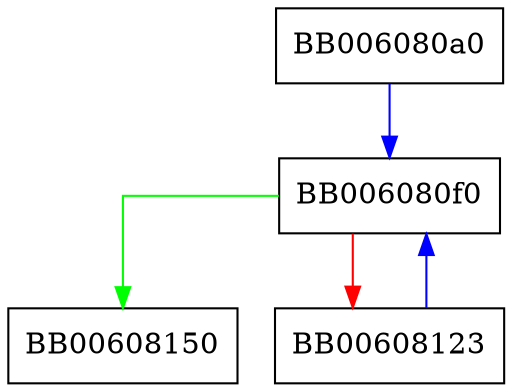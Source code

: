 digraph gcm_gmult_4bit {
  node [shape="box"];
  graph [splines=ortho];
  BB006080a0 -> BB006080f0 [color="blue"];
  BB006080f0 -> BB00608150 [color="green"];
  BB006080f0 -> BB00608123 [color="red"];
  BB00608123 -> BB006080f0 [color="blue"];
}